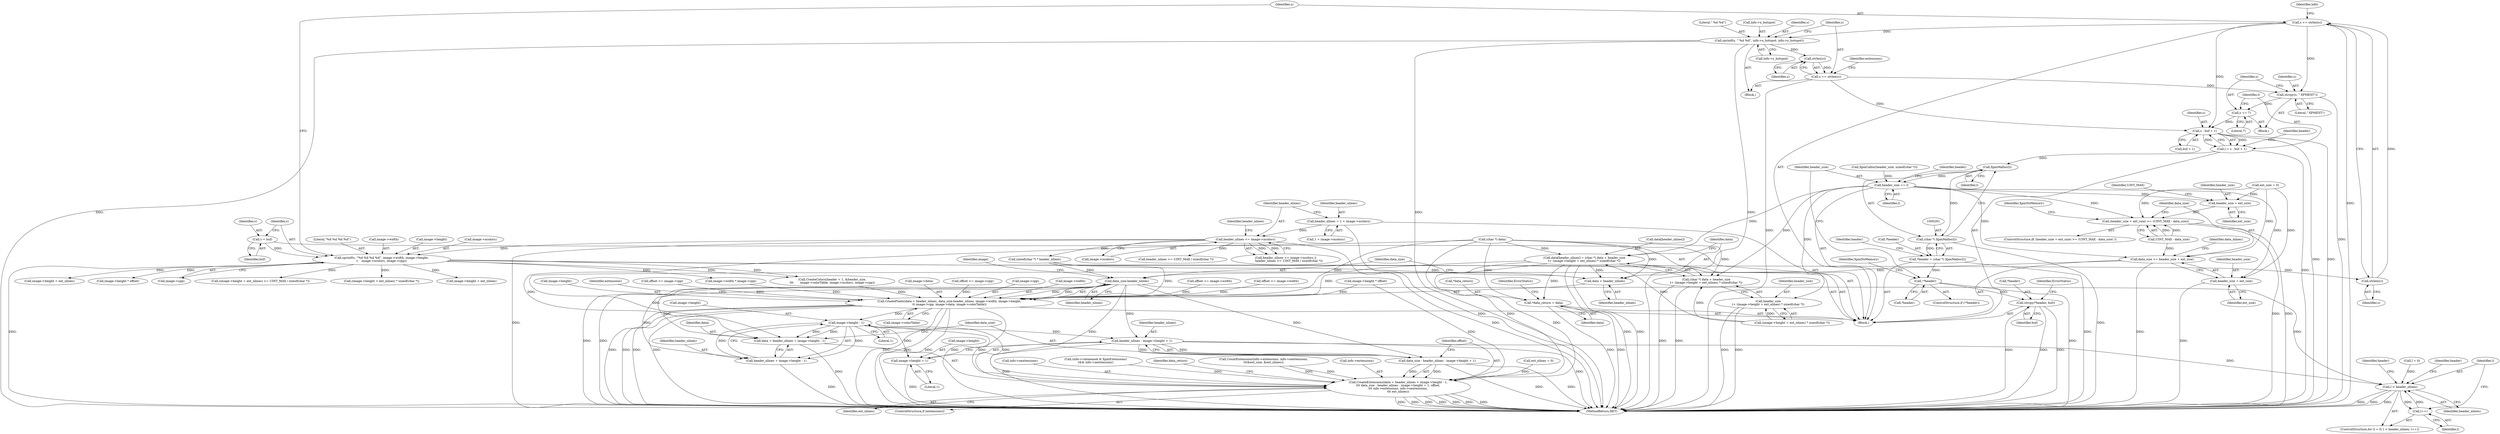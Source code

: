 digraph "0_libXpm_d1167418f0fd02a27f617ec5afd6db053afbe185@API" {
"1000274" [label="(Call,strcpy(s, \" XPMEXT\"))"];
"1000267" [label="(Call,s += strlen(s))"];
"1000269" [label="(Call,strlen(s))"];
"1000258" [label="(Call,sprintf(s, \" %d %d\", info->x_hotspot, info->y_hotspot))"];
"1000245" [label="(Call,s += strlen(s))"];
"1000247" [label="(Call,strlen(s))"];
"1000230" [label="(Call,sprintf(s, \"%d %d %d %d\", image->width, image->height,\n\t    image->ncolors, image->cpp))"];
"1000227" [label="(Call,s = buf)"];
"1000186" [label="(Call,header_nlines <= image->ncolors)"];
"1000177" [label="(Call,header_nlines = 1 + image->ncolors)"];
"1000277" [label="(Call,s += 7)"];
"1000282" [label="(Call,s - buf + 1)"];
"1000280" [label="(Call,l = s - buf + 1)"];
"1000292" [label="(Call,XpmMalloc(l))"];
"1000290" [label="(Call,(char *) XpmMalloc(l))"];
"1000287" [label="(Call,*header = (char *) XpmMalloc(l))"];
"1000295" [label="(Call,!*header)"];
"1000303" [label="(Call,strcpy(*header, buf))"];
"1000300" [label="(Call,header_size += l)"];
"1000409" [label="(Call,(header_size + ext_size) >= (UINT_MAX - data_size))"];
"1000410" [label="(Call,header_size + ext_size)"];
"1000418" [label="(Call,data_size += header_size + ext_size)"];
"1000513" [label="(Call,data_size-header_nlines)"];
"1000509" [label="(Call,CreatePixels(data + header_nlines, data_size-header_nlines, image->width, image->height,\n\t\t image->cpp, image->data, image->colorTable))"];
"1000538" [label="(Call,image->height - 1)"];
"1000533" [label="(Call,CreateExtensions(data + header_nlines + image->height - 1,\n\t\t\t data_size - header_nlines - image->height + 1, offset,\n\t\t\t info->extensions, info->nextensions,\n\t\t\t ext_nlines))"];
"1000534" [label="(Call,data + header_nlines + image->height - 1)"];
"1000536" [label="(Call,header_nlines + image->height - 1)"];
"1000545" [label="(Call,header_nlines - image->height + 1)"];
"1000543" [label="(Call,data_size - header_nlines - image->height + 1)"];
"1000575" [label="(Call,l < header_nlines)"];
"1000578" [label="(Call,l++)"];
"1000547" [label="(Call,image->height + 1)"];
"1000420" [label="(Call,header_size + ext_size)"];
"1000491" [label="(Call,data[header_nlines] = (char *) data + header_size\n\t+ (image->height + ext_nlines) * sizeof(char *))"];
"1000510" [label="(Call,data + header_nlines)"];
"1000560" [label="(Call,*data_return = data)"];
"1000495" [label="(Call,(char *) data + header_size\n\t+ (image->height + ext_nlines) * sizeof(char *))"];
"1000499" [label="(Call,header_size\n\t+ (image->height + ext_nlines) * sizeof(char *))"];
"1000177" [label="(Call,header_nlines = 1 + image->ncolors)"];
"1000231" [label="(Identifier,s)"];
"1000269" [label="(Call,strlen(s))"];
"1000229" [label="(Identifier,buf)"];
"1000355" [label="(Call,offset <= image->width)"];
"1000383" [label="(Call,image->height + ext_nlines)"];
"1000284" [label="(Call,buf + 1)"];
"1000500" [label="(Identifier,header_size)"];
"1000495" [label="(Call,(char *) data + header_size\n\t+ (image->height + ext_nlines) * sizeof(char *))"];
"1000547" [label="(Call,image->height + 1)"];
"1000348" [label="(Call,offset <= image->cpp)"];
"1000544" [label="(Identifier,data_size)"];
"1000283" [label="(Identifier,s)"];
"1000491" [label="(Call,data[header_nlines] = (char *) data + header_size\n\t+ (image->height + ext_nlines) * sizeof(char *))"];
"1000543" [label="(Call,data_size - header_nlines - image->height + 1)"];
"1000545" [label="(Call,header_nlines - image->height + 1)"];
"1000499" [label="(Call,header_size\n\t+ (image->height + ext_nlines) * sizeof(char *))"];
"1000278" [label="(Identifier,s)"];
"1000178" [label="(Identifier,header_nlines)"];
"1000413" [label="(Call,UINT_MAX - data_size)"];
"1000522" [label="(Call,image->cpp)"];
"1000246" [label="(Identifier,s)"];
"1000137" [label="(Call,ext_size = 0)"];
"1000289" [label="(Identifier,header)"];
"1000516" [label="(Call,image->width)"];
"1000188" [label="(Call,image->ncolors)"];
"1000410" [label="(Call,header_size + ext_size)"];
"1000305" [label="(Identifier,header)"];
"1000228" [label="(Identifier,s)"];
"1000259" [label="(Identifier,s)"];
"1000309" [label="(Call,CreateColors(header + 1, &header_size,\n\t\t\t       image->colorTable, image->ncolors, image->cpp))"];
"1000422" [label="(Identifier,ext_size)"];
"1000333" [label="(Call,image->width * image->cpp)"];
"1000257" [label="(Block,)"];
"1000424" [label="(Identifier,data_nlines)"];
"1000561" [label="(Call,*data_return)"];
"1000343" [label="(Call,offset <= image->width)"];
"1000292" [label="(Call,XpmMalloc(l))"];
"1000275" [label="(Identifier,s)"];
"1000394" [label="(Call,image->height * offset)"];
"1000242" [label="(Call,image->cpp)"];
"1000230" [label="(Call,sprintf(s, \"%d %d %d %d\", image->width, image->height,\n\t    image->ncolors, image->cpp))"];
"1000589" [label="(Identifier,header)"];
"1000280" [label="(Call,l = s - buf + 1)"];
"1000536" [label="(Call,header_nlines + image->height - 1)"];
"1000403" [label="(Call,image->height * offset)"];
"1000245" [label="(Call,s += strlen(s))"];
"1000179" [label="(Call,1 + image->ncolors)"];
"1000227" [label="(Call,s = buf)"];
"1000501" [label="(Call,(image->height + ext_nlines) * sizeof(char *))"];
"1000303" [label="(Call,strcpy(*header, buf))"];
"1000560" [label="(Call,*data_return = data)"];
"1000419" [label="(Identifier,data_size)"];
"1000519" [label="(Call,image->height)"];
"1000509" [label="(Call,CreatePixels(data + header_nlines, data_size-header_nlines, image->width, image->height,\n\t\t image->cpp, image->data, image->colorTable))"];
"1000287" [label="(Call,*header = (char *) XpmMalloc(l))"];
"1000551" [label="(Literal,1)"];
"1000264" [label="(Call,info->y_hotspot)"];
"1000261" [label="(Call,info->x_hotspot)"];
"1000304" [label="(Call,*header)"];
"1000533" [label="(Call,CreateExtensions(data + header_nlines + image->height - 1,\n\t\t\t data_size - header_nlines - image->height + 1, offset,\n\t\t\t info->extensions, info->nextensions,\n\t\t\t ext_nlines))"];
"1000302" [label="(Identifier,l)"];
"1000538" [label="(Call,image->height - 1)"];
"1000308" [label="(Identifier,ErrorStatus)"];
"1000247" [label="(Call,strlen(s))"];
"1000576" [label="(Identifier,l)"];
"1000277" [label="(Call,s += 7)"];
"1000117" [label="(Block,)"];
"1000141" [label="(Call,ext_nlines = 0)"];
"1000535" [label="(Identifier,data)"];
"1000582" [label="(Identifier,header)"];
"1000268" [label="(Identifier,s)"];
"1000532" [label="(Identifier,extensions)"];
"1000191" [label="(Call,header_nlines >= UINT_MAX / sizeof(char *))"];
"1000301" [label="(Identifier,header_size)"];
"1000260" [label="(Literal,\" %d %d\")"];
"1000273" [label="(Block,)"];
"1000288" [label="(Call,*header)"];
"1000232" [label="(Literal,\"%d %d %d %d\")"];
"1000251" [label="(Identifier,info)"];
"1000575" [label="(Call,l < header_nlines)"];
"1000414" [label="(Identifier,UINT_MAX)"];
"1000563" [label="(Identifier,data)"];
"1000270" [label="(Identifier,s)"];
"1000233" [label="(Call,image->width)"];
"1000192" [label="(Identifier,header_nlines)"];
"1000542" [label="(Literal,1)"];
"1000565" [label="(Identifier,ErrorStatus)"];
"1000546" [label="(Identifier,header_nlines)"];
"1000418" [label="(Call,data_size += header_size + ext_size)"];
"1000186" [label="(Call,header_nlines <= image->ncolors)"];
"1000306" [label="(Identifier,buf)"];
"1000512" [label="(Identifier,header_nlines)"];
"1000411" [label="(Identifier,header_size)"];
"1000267" [label="(Call,s += strlen(s))"];
"1000368" [label="(Call,(image->height + ext_nlines) >= UINT_MAX / sizeof(char *))"];
"1000537" [label="(Identifier,header_nlines)"];
"1000492" [label="(Call,data[header_nlines])"];
"1000511" [label="(Identifier,data)"];
"1000548" [label="(Call,image->height)"];
"1000295" [label="(Call,!*header)"];
"1000185" [label="(Call,header_nlines <= image->ncolors ||\n       header_nlines >= UINT_MAX / sizeof(char *))"];
"1000412" [label="(Identifier,ext_size)"];
"1000417" [label="(Identifier,XpmNoMemory)"];
"1000360" [label="(Call,offset <= image->cpp)"];
"1000539" [label="(Call,image->height)"];
"1000420" [label="(Call,header_size + ext_size)"];
"1000556" [label="(Call,info->nextensions)"];
"1000155" [label="(Call,(info->valuemask & XpmExtensions)\n\t&& info->nextensions)"];
"1000201" [label="(Call,sizeof(char *) * header_nlines)"];
"1000382" [label="(Call,(image->height + ext_nlines) * sizeof(char *))"];
"1000297" [label="(Identifier,header)"];
"1000272" [label="(Identifier,extensions)"];
"1000572" [label="(Call,l = 0)"];
"1000258" [label="(Call,sprintf(s, \" %d %d\", info->x_hotspot, info->y_hotspot))"];
"1000290" [label="(Call,(char *) XpmMalloc(l))"];
"1000300" [label="(Call,header_size += l)"];
"1000531" [label="(ControlStructure,if (extensions))"];
"1000281" [label="(Identifier,l)"];
"1000276" [label="(Literal,\" XPMEXT\")"];
"1000299" [label="(Identifier,XpmNoMemory)"];
"1000592" [label="(MethodReturn,RET)"];
"1000296" [label="(Call,*header)"];
"1000525" [label="(Call,image->data)"];
"1000559" [label="(Identifier,ext_nlines)"];
"1000513" [label="(Call,data_size-header_nlines)"];
"1000274" [label="(Call,strcpy(s, \" XPMEXT\"))"];
"1000562" [label="(Identifier,data_return)"];
"1000218" [label="(Call,XpmCalloc(header_size, sizeof(char *)))"];
"1000166" [label="(Call,CountExtensions(info->extensions, info->nextensions,\n\t\t\t&ext_size, &ext_nlines))"];
"1000293" [label="(Identifier,l)"];
"1000571" [label="(ControlStructure,for (l = 0; l < header_nlines; l++))"];
"1000553" [label="(Call,info->extensions)"];
"1000187" [label="(Identifier,header_nlines)"];
"1000248" [label="(Identifier,s)"];
"1000496" [label="(Call,(char *) data)"];
"1000514" [label="(Identifier,data_size)"];
"1000517" [label="(Identifier,image)"];
"1000279" [label="(Literal,7)"];
"1000408" [label="(ControlStructure,if( (header_size + ext_size) >= (UINT_MAX - data_size) ))"];
"1000579" [label="(Identifier,l)"];
"1000294" [label="(ControlStructure,if (!*header))"];
"1000369" [label="(Call,image->height + ext_nlines)"];
"1000236" [label="(Call,image->height)"];
"1000510" [label="(Call,data + header_nlines)"];
"1000552" [label="(Identifier,offset)"];
"1000282" [label="(Call,s - buf + 1)"];
"1000578" [label="(Call,l++)"];
"1000515" [label="(Identifier,header_nlines)"];
"1000409" [label="(Call,(header_size + ext_size) >= (UINT_MAX - data_size))"];
"1000528" [label="(Call,image->colorTable)"];
"1000421" [label="(Identifier,header_size)"];
"1000534" [label="(Call,data + header_nlines + image->height - 1)"];
"1000577" [label="(Identifier,header_nlines)"];
"1000239" [label="(Call,image->ncolors)"];
"1000274" -> "1000273"  [label="AST: "];
"1000274" -> "1000276"  [label="CFG: "];
"1000275" -> "1000274"  [label="AST: "];
"1000276" -> "1000274"  [label="AST: "];
"1000278" -> "1000274"  [label="CFG: "];
"1000274" -> "1000592"  [label="DDG: "];
"1000267" -> "1000274"  [label="DDG: "];
"1000245" -> "1000274"  [label="DDG: "];
"1000274" -> "1000277"  [label="DDG: "];
"1000267" -> "1000257"  [label="AST: "];
"1000267" -> "1000269"  [label="CFG: "];
"1000268" -> "1000267"  [label="AST: "];
"1000269" -> "1000267"  [label="AST: "];
"1000272" -> "1000267"  [label="CFG: "];
"1000267" -> "1000592"  [label="DDG: "];
"1000269" -> "1000267"  [label="DDG: "];
"1000267" -> "1000282"  [label="DDG: "];
"1000269" -> "1000270"  [label="CFG: "];
"1000270" -> "1000269"  [label="AST: "];
"1000258" -> "1000269"  [label="DDG: "];
"1000258" -> "1000257"  [label="AST: "];
"1000258" -> "1000264"  [label="CFG: "];
"1000259" -> "1000258"  [label="AST: "];
"1000260" -> "1000258"  [label="AST: "];
"1000261" -> "1000258"  [label="AST: "];
"1000264" -> "1000258"  [label="AST: "];
"1000268" -> "1000258"  [label="CFG: "];
"1000258" -> "1000592"  [label="DDG: "];
"1000258" -> "1000592"  [label="DDG: "];
"1000258" -> "1000592"  [label="DDG: "];
"1000245" -> "1000258"  [label="DDG: "];
"1000245" -> "1000117"  [label="AST: "];
"1000245" -> "1000247"  [label="CFG: "];
"1000246" -> "1000245"  [label="AST: "];
"1000247" -> "1000245"  [label="AST: "];
"1000251" -> "1000245"  [label="CFG: "];
"1000245" -> "1000592"  [label="DDG: "];
"1000247" -> "1000245"  [label="DDG: "];
"1000245" -> "1000282"  [label="DDG: "];
"1000247" -> "1000248"  [label="CFG: "];
"1000248" -> "1000247"  [label="AST: "];
"1000230" -> "1000247"  [label="DDG: "];
"1000230" -> "1000117"  [label="AST: "];
"1000230" -> "1000242"  [label="CFG: "];
"1000231" -> "1000230"  [label="AST: "];
"1000232" -> "1000230"  [label="AST: "];
"1000233" -> "1000230"  [label="AST: "];
"1000236" -> "1000230"  [label="AST: "];
"1000239" -> "1000230"  [label="AST: "];
"1000242" -> "1000230"  [label="AST: "];
"1000246" -> "1000230"  [label="CFG: "];
"1000230" -> "1000592"  [label="DDG: "];
"1000227" -> "1000230"  [label="DDG: "];
"1000186" -> "1000230"  [label="DDG: "];
"1000230" -> "1000309"  [label="DDG: "];
"1000230" -> "1000309"  [label="DDG: "];
"1000230" -> "1000333"  [label="DDG: "];
"1000230" -> "1000368"  [label="DDG: "];
"1000230" -> "1000369"  [label="DDG: "];
"1000230" -> "1000382"  [label="DDG: "];
"1000230" -> "1000383"  [label="DDG: "];
"1000230" -> "1000394"  [label="DDG: "];
"1000227" -> "1000117"  [label="AST: "];
"1000227" -> "1000229"  [label="CFG: "];
"1000228" -> "1000227"  [label="AST: "];
"1000229" -> "1000227"  [label="AST: "];
"1000231" -> "1000227"  [label="CFG: "];
"1000186" -> "1000185"  [label="AST: "];
"1000186" -> "1000188"  [label="CFG: "];
"1000187" -> "1000186"  [label="AST: "];
"1000188" -> "1000186"  [label="AST: "];
"1000192" -> "1000186"  [label="CFG: "];
"1000185" -> "1000186"  [label="CFG: "];
"1000186" -> "1000592"  [label="DDG: "];
"1000186" -> "1000592"  [label="DDG: "];
"1000186" -> "1000185"  [label="DDG: "];
"1000186" -> "1000185"  [label="DDG: "];
"1000177" -> "1000186"  [label="DDG: "];
"1000186" -> "1000191"  [label="DDG: "];
"1000186" -> "1000201"  [label="DDG: "];
"1000177" -> "1000117"  [label="AST: "];
"1000177" -> "1000179"  [label="CFG: "];
"1000178" -> "1000177"  [label="AST: "];
"1000179" -> "1000177"  [label="AST: "];
"1000187" -> "1000177"  [label="CFG: "];
"1000177" -> "1000592"  [label="DDG: "];
"1000277" -> "1000273"  [label="AST: "];
"1000277" -> "1000279"  [label="CFG: "];
"1000278" -> "1000277"  [label="AST: "];
"1000279" -> "1000277"  [label="AST: "];
"1000281" -> "1000277"  [label="CFG: "];
"1000277" -> "1000282"  [label="DDG: "];
"1000282" -> "1000280"  [label="AST: "];
"1000282" -> "1000284"  [label="CFG: "];
"1000283" -> "1000282"  [label="AST: "];
"1000284" -> "1000282"  [label="AST: "];
"1000280" -> "1000282"  [label="CFG: "];
"1000282" -> "1000592"  [label="DDG: "];
"1000282" -> "1000592"  [label="DDG: "];
"1000282" -> "1000280"  [label="DDG: "];
"1000282" -> "1000280"  [label="DDG: "];
"1000280" -> "1000117"  [label="AST: "];
"1000281" -> "1000280"  [label="AST: "];
"1000289" -> "1000280"  [label="CFG: "];
"1000280" -> "1000592"  [label="DDG: "];
"1000280" -> "1000292"  [label="DDG: "];
"1000292" -> "1000290"  [label="AST: "];
"1000292" -> "1000293"  [label="CFG: "];
"1000293" -> "1000292"  [label="AST: "];
"1000290" -> "1000292"  [label="CFG: "];
"1000292" -> "1000290"  [label="DDG: "];
"1000292" -> "1000300"  [label="DDG: "];
"1000290" -> "1000287"  [label="AST: "];
"1000291" -> "1000290"  [label="AST: "];
"1000287" -> "1000290"  [label="CFG: "];
"1000290" -> "1000592"  [label="DDG: "];
"1000290" -> "1000287"  [label="DDG: "];
"1000287" -> "1000117"  [label="AST: "];
"1000288" -> "1000287"  [label="AST: "];
"1000297" -> "1000287"  [label="CFG: "];
"1000287" -> "1000592"  [label="DDG: "];
"1000287" -> "1000295"  [label="DDG: "];
"1000295" -> "1000294"  [label="AST: "];
"1000295" -> "1000296"  [label="CFG: "];
"1000296" -> "1000295"  [label="AST: "];
"1000299" -> "1000295"  [label="CFG: "];
"1000301" -> "1000295"  [label="CFG: "];
"1000295" -> "1000592"  [label="DDG: "];
"1000295" -> "1000303"  [label="DDG: "];
"1000303" -> "1000117"  [label="AST: "];
"1000303" -> "1000306"  [label="CFG: "];
"1000304" -> "1000303"  [label="AST: "];
"1000306" -> "1000303"  [label="AST: "];
"1000308" -> "1000303"  [label="CFG: "];
"1000303" -> "1000592"  [label="DDG: "];
"1000303" -> "1000592"  [label="DDG: "];
"1000303" -> "1000592"  [label="DDG: "];
"1000300" -> "1000117"  [label="AST: "];
"1000300" -> "1000302"  [label="CFG: "];
"1000301" -> "1000300"  [label="AST: "];
"1000302" -> "1000300"  [label="AST: "];
"1000305" -> "1000300"  [label="CFG: "];
"1000218" -> "1000300"  [label="DDG: "];
"1000300" -> "1000409"  [label="DDG: "];
"1000300" -> "1000410"  [label="DDG: "];
"1000300" -> "1000418"  [label="DDG: "];
"1000300" -> "1000420"  [label="DDG: "];
"1000300" -> "1000491"  [label="DDG: "];
"1000300" -> "1000495"  [label="DDG: "];
"1000300" -> "1000499"  [label="DDG: "];
"1000409" -> "1000408"  [label="AST: "];
"1000409" -> "1000413"  [label="CFG: "];
"1000410" -> "1000409"  [label="AST: "];
"1000413" -> "1000409"  [label="AST: "];
"1000417" -> "1000409"  [label="CFG: "];
"1000419" -> "1000409"  [label="CFG: "];
"1000409" -> "1000592"  [label="DDG: "];
"1000409" -> "1000592"  [label="DDG: "];
"1000137" -> "1000409"  [label="DDG: "];
"1000413" -> "1000409"  [label="DDG: "];
"1000413" -> "1000409"  [label="DDG: "];
"1000410" -> "1000412"  [label="CFG: "];
"1000411" -> "1000410"  [label="AST: "];
"1000412" -> "1000410"  [label="AST: "];
"1000414" -> "1000410"  [label="CFG: "];
"1000137" -> "1000410"  [label="DDG: "];
"1000418" -> "1000117"  [label="AST: "];
"1000418" -> "1000420"  [label="CFG: "];
"1000419" -> "1000418"  [label="AST: "];
"1000420" -> "1000418"  [label="AST: "];
"1000424" -> "1000418"  [label="CFG: "];
"1000418" -> "1000592"  [label="DDG: "];
"1000137" -> "1000418"  [label="DDG: "];
"1000413" -> "1000418"  [label="DDG: "];
"1000418" -> "1000513"  [label="DDG: "];
"1000513" -> "1000509"  [label="AST: "];
"1000513" -> "1000515"  [label="CFG: "];
"1000514" -> "1000513"  [label="AST: "];
"1000515" -> "1000513"  [label="AST: "];
"1000517" -> "1000513"  [label="CFG: "];
"1000513" -> "1000592"  [label="DDG: "];
"1000513" -> "1000592"  [label="DDG: "];
"1000513" -> "1000509"  [label="DDG: "];
"1000513" -> "1000509"  [label="DDG: "];
"1000201" -> "1000513"  [label="DDG: "];
"1000513" -> "1000533"  [label="DDG: "];
"1000513" -> "1000534"  [label="DDG: "];
"1000513" -> "1000536"  [label="DDG: "];
"1000513" -> "1000543"  [label="DDG: "];
"1000513" -> "1000545"  [label="DDG: "];
"1000513" -> "1000575"  [label="DDG: "];
"1000509" -> "1000117"  [label="AST: "];
"1000509" -> "1000528"  [label="CFG: "];
"1000510" -> "1000509"  [label="AST: "];
"1000516" -> "1000509"  [label="AST: "];
"1000519" -> "1000509"  [label="AST: "];
"1000522" -> "1000509"  [label="AST: "];
"1000525" -> "1000509"  [label="AST: "];
"1000528" -> "1000509"  [label="AST: "];
"1000532" -> "1000509"  [label="CFG: "];
"1000509" -> "1000592"  [label="DDG: "];
"1000509" -> "1000592"  [label="DDG: "];
"1000509" -> "1000592"  [label="DDG: "];
"1000509" -> "1000592"  [label="DDG: "];
"1000509" -> "1000592"  [label="DDG: "];
"1000509" -> "1000592"  [label="DDG: "];
"1000509" -> "1000592"  [label="DDG: "];
"1000509" -> "1000592"  [label="DDG: "];
"1000496" -> "1000509"  [label="DDG: "];
"1000491" -> "1000509"  [label="DDG: "];
"1000201" -> "1000509"  [label="DDG: "];
"1000355" -> "1000509"  [label="DDG: "];
"1000343" -> "1000509"  [label="DDG: "];
"1000403" -> "1000509"  [label="DDG: "];
"1000348" -> "1000509"  [label="DDG: "];
"1000360" -> "1000509"  [label="DDG: "];
"1000333" -> "1000509"  [label="DDG: "];
"1000309" -> "1000509"  [label="DDG: "];
"1000509" -> "1000538"  [label="DDG: "];
"1000538" -> "1000536"  [label="AST: "];
"1000538" -> "1000542"  [label="CFG: "];
"1000539" -> "1000538"  [label="AST: "];
"1000542" -> "1000538"  [label="AST: "];
"1000536" -> "1000538"  [label="CFG: "];
"1000538" -> "1000533"  [label="DDG: "];
"1000538" -> "1000533"  [label="DDG: "];
"1000538" -> "1000534"  [label="DDG: "];
"1000538" -> "1000534"  [label="DDG: "];
"1000538" -> "1000536"  [label="DDG: "];
"1000538" -> "1000536"  [label="DDG: "];
"1000538" -> "1000545"  [label="DDG: "];
"1000538" -> "1000547"  [label="DDG: "];
"1000533" -> "1000531"  [label="AST: "];
"1000533" -> "1000559"  [label="CFG: "];
"1000534" -> "1000533"  [label="AST: "];
"1000543" -> "1000533"  [label="AST: "];
"1000552" -> "1000533"  [label="AST: "];
"1000553" -> "1000533"  [label="AST: "];
"1000556" -> "1000533"  [label="AST: "];
"1000559" -> "1000533"  [label="AST: "];
"1000562" -> "1000533"  [label="CFG: "];
"1000533" -> "1000592"  [label="DDG: "];
"1000533" -> "1000592"  [label="DDG: "];
"1000533" -> "1000592"  [label="DDG: "];
"1000533" -> "1000592"  [label="DDG: "];
"1000533" -> "1000592"  [label="DDG: "];
"1000533" -> "1000592"  [label="DDG: "];
"1000533" -> "1000592"  [label="DDG: "];
"1000491" -> "1000533"  [label="DDG: "];
"1000496" -> "1000533"  [label="DDG: "];
"1000543" -> "1000533"  [label="DDG: "];
"1000543" -> "1000533"  [label="DDG: "];
"1000403" -> "1000533"  [label="DDG: "];
"1000166" -> "1000533"  [label="DDG: "];
"1000166" -> "1000533"  [label="DDG: "];
"1000155" -> "1000533"  [label="DDG: "];
"1000141" -> "1000533"  [label="DDG: "];
"1000534" -> "1000536"  [label="CFG: "];
"1000535" -> "1000534"  [label="AST: "];
"1000536" -> "1000534"  [label="AST: "];
"1000544" -> "1000534"  [label="CFG: "];
"1000534" -> "1000592"  [label="DDG: "];
"1000491" -> "1000534"  [label="DDG: "];
"1000496" -> "1000534"  [label="DDG: "];
"1000537" -> "1000536"  [label="AST: "];
"1000536" -> "1000592"  [label="DDG: "];
"1000545" -> "1000543"  [label="AST: "];
"1000545" -> "1000547"  [label="CFG: "];
"1000546" -> "1000545"  [label="AST: "];
"1000547" -> "1000545"  [label="AST: "];
"1000543" -> "1000545"  [label="CFG: "];
"1000545" -> "1000592"  [label="DDG: "];
"1000545" -> "1000592"  [label="DDG: "];
"1000545" -> "1000543"  [label="DDG: "];
"1000545" -> "1000543"  [label="DDG: "];
"1000545" -> "1000575"  [label="DDG: "];
"1000544" -> "1000543"  [label="AST: "];
"1000552" -> "1000543"  [label="CFG: "];
"1000543" -> "1000592"  [label="DDG: "];
"1000543" -> "1000592"  [label="DDG: "];
"1000575" -> "1000571"  [label="AST: "];
"1000575" -> "1000577"  [label="CFG: "];
"1000576" -> "1000575"  [label="AST: "];
"1000577" -> "1000575"  [label="AST: "];
"1000582" -> "1000575"  [label="CFG: "];
"1000589" -> "1000575"  [label="CFG: "];
"1000575" -> "1000592"  [label="DDG: "];
"1000575" -> "1000592"  [label="DDG: "];
"1000575" -> "1000592"  [label="DDG: "];
"1000578" -> "1000575"  [label="DDG: "];
"1000572" -> "1000575"  [label="DDG: "];
"1000575" -> "1000578"  [label="DDG: "];
"1000578" -> "1000571"  [label="AST: "];
"1000578" -> "1000579"  [label="CFG: "];
"1000579" -> "1000578"  [label="AST: "];
"1000576" -> "1000578"  [label="CFG: "];
"1000547" -> "1000551"  [label="CFG: "];
"1000548" -> "1000547"  [label="AST: "];
"1000551" -> "1000547"  [label="AST: "];
"1000547" -> "1000592"  [label="DDG: "];
"1000420" -> "1000422"  [label="CFG: "];
"1000421" -> "1000420"  [label="AST: "];
"1000422" -> "1000420"  [label="AST: "];
"1000420" -> "1000592"  [label="DDG: "];
"1000137" -> "1000420"  [label="DDG: "];
"1000491" -> "1000117"  [label="AST: "];
"1000491" -> "1000495"  [label="CFG: "];
"1000492" -> "1000491"  [label="AST: "];
"1000495" -> "1000491"  [label="AST: "];
"1000511" -> "1000491"  [label="CFG: "];
"1000491" -> "1000592"  [label="DDG: "];
"1000491" -> "1000592"  [label="DDG: "];
"1000496" -> "1000491"  [label="DDG: "];
"1000501" -> "1000491"  [label="DDG: "];
"1000491" -> "1000510"  [label="DDG: "];
"1000491" -> "1000560"  [label="DDG: "];
"1000510" -> "1000512"  [label="CFG: "];
"1000511" -> "1000510"  [label="AST: "];
"1000512" -> "1000510"  [label="AST: "];
"1000514" -> "1000510"  [label="CFG: "];
"1000496" -> "1000510"  [label="DDG: "];
"1000201" -> "1000510"  [label="DDG: "];
"1000560" -> "1000117"  [label="AST: "];
"1000560" -> "1000563"  [label="CFG: "];
"1000561" -> "1000560"  [label="AST: "];
"1000563" -> "1000560"  [label="AST: "];
"1000565" -> "1000560"  [label="CFG: "];
"1000560" -> "1000592"  [label="DDG: "];
"1000560" -> "1000592"  [label="DDG: "];
"1000496" -> "1000560"  [label="DDG: "];
"1000495" -> "1000499"  [label="CFG: "];
"1000496" -> "1000495"  [label="AST: "];
"1000499" -> "1000495"  [label="AST: "];
"1000495" -> "1000592"  [label="DDG: "];
"1000495" -> "1000592"  [label="DDG: "];
"1000496" -> "1000495"  [label="DDG: "];
"1000501" -> "1000495"  [label="DDG: "];
"1000499" -> "1000501"  [label="CFG: "];
"1000500" -> "1000499"  [label="AST: "];
"1000501" -> "1000499"  [label="AST: "];
"1000499" -> "1000592"  [label="DDG: "];
"1000499" -> "1000592"  [label="DDG: "];
"1000501" -> "1000499"  [label="DDG: "];
}

